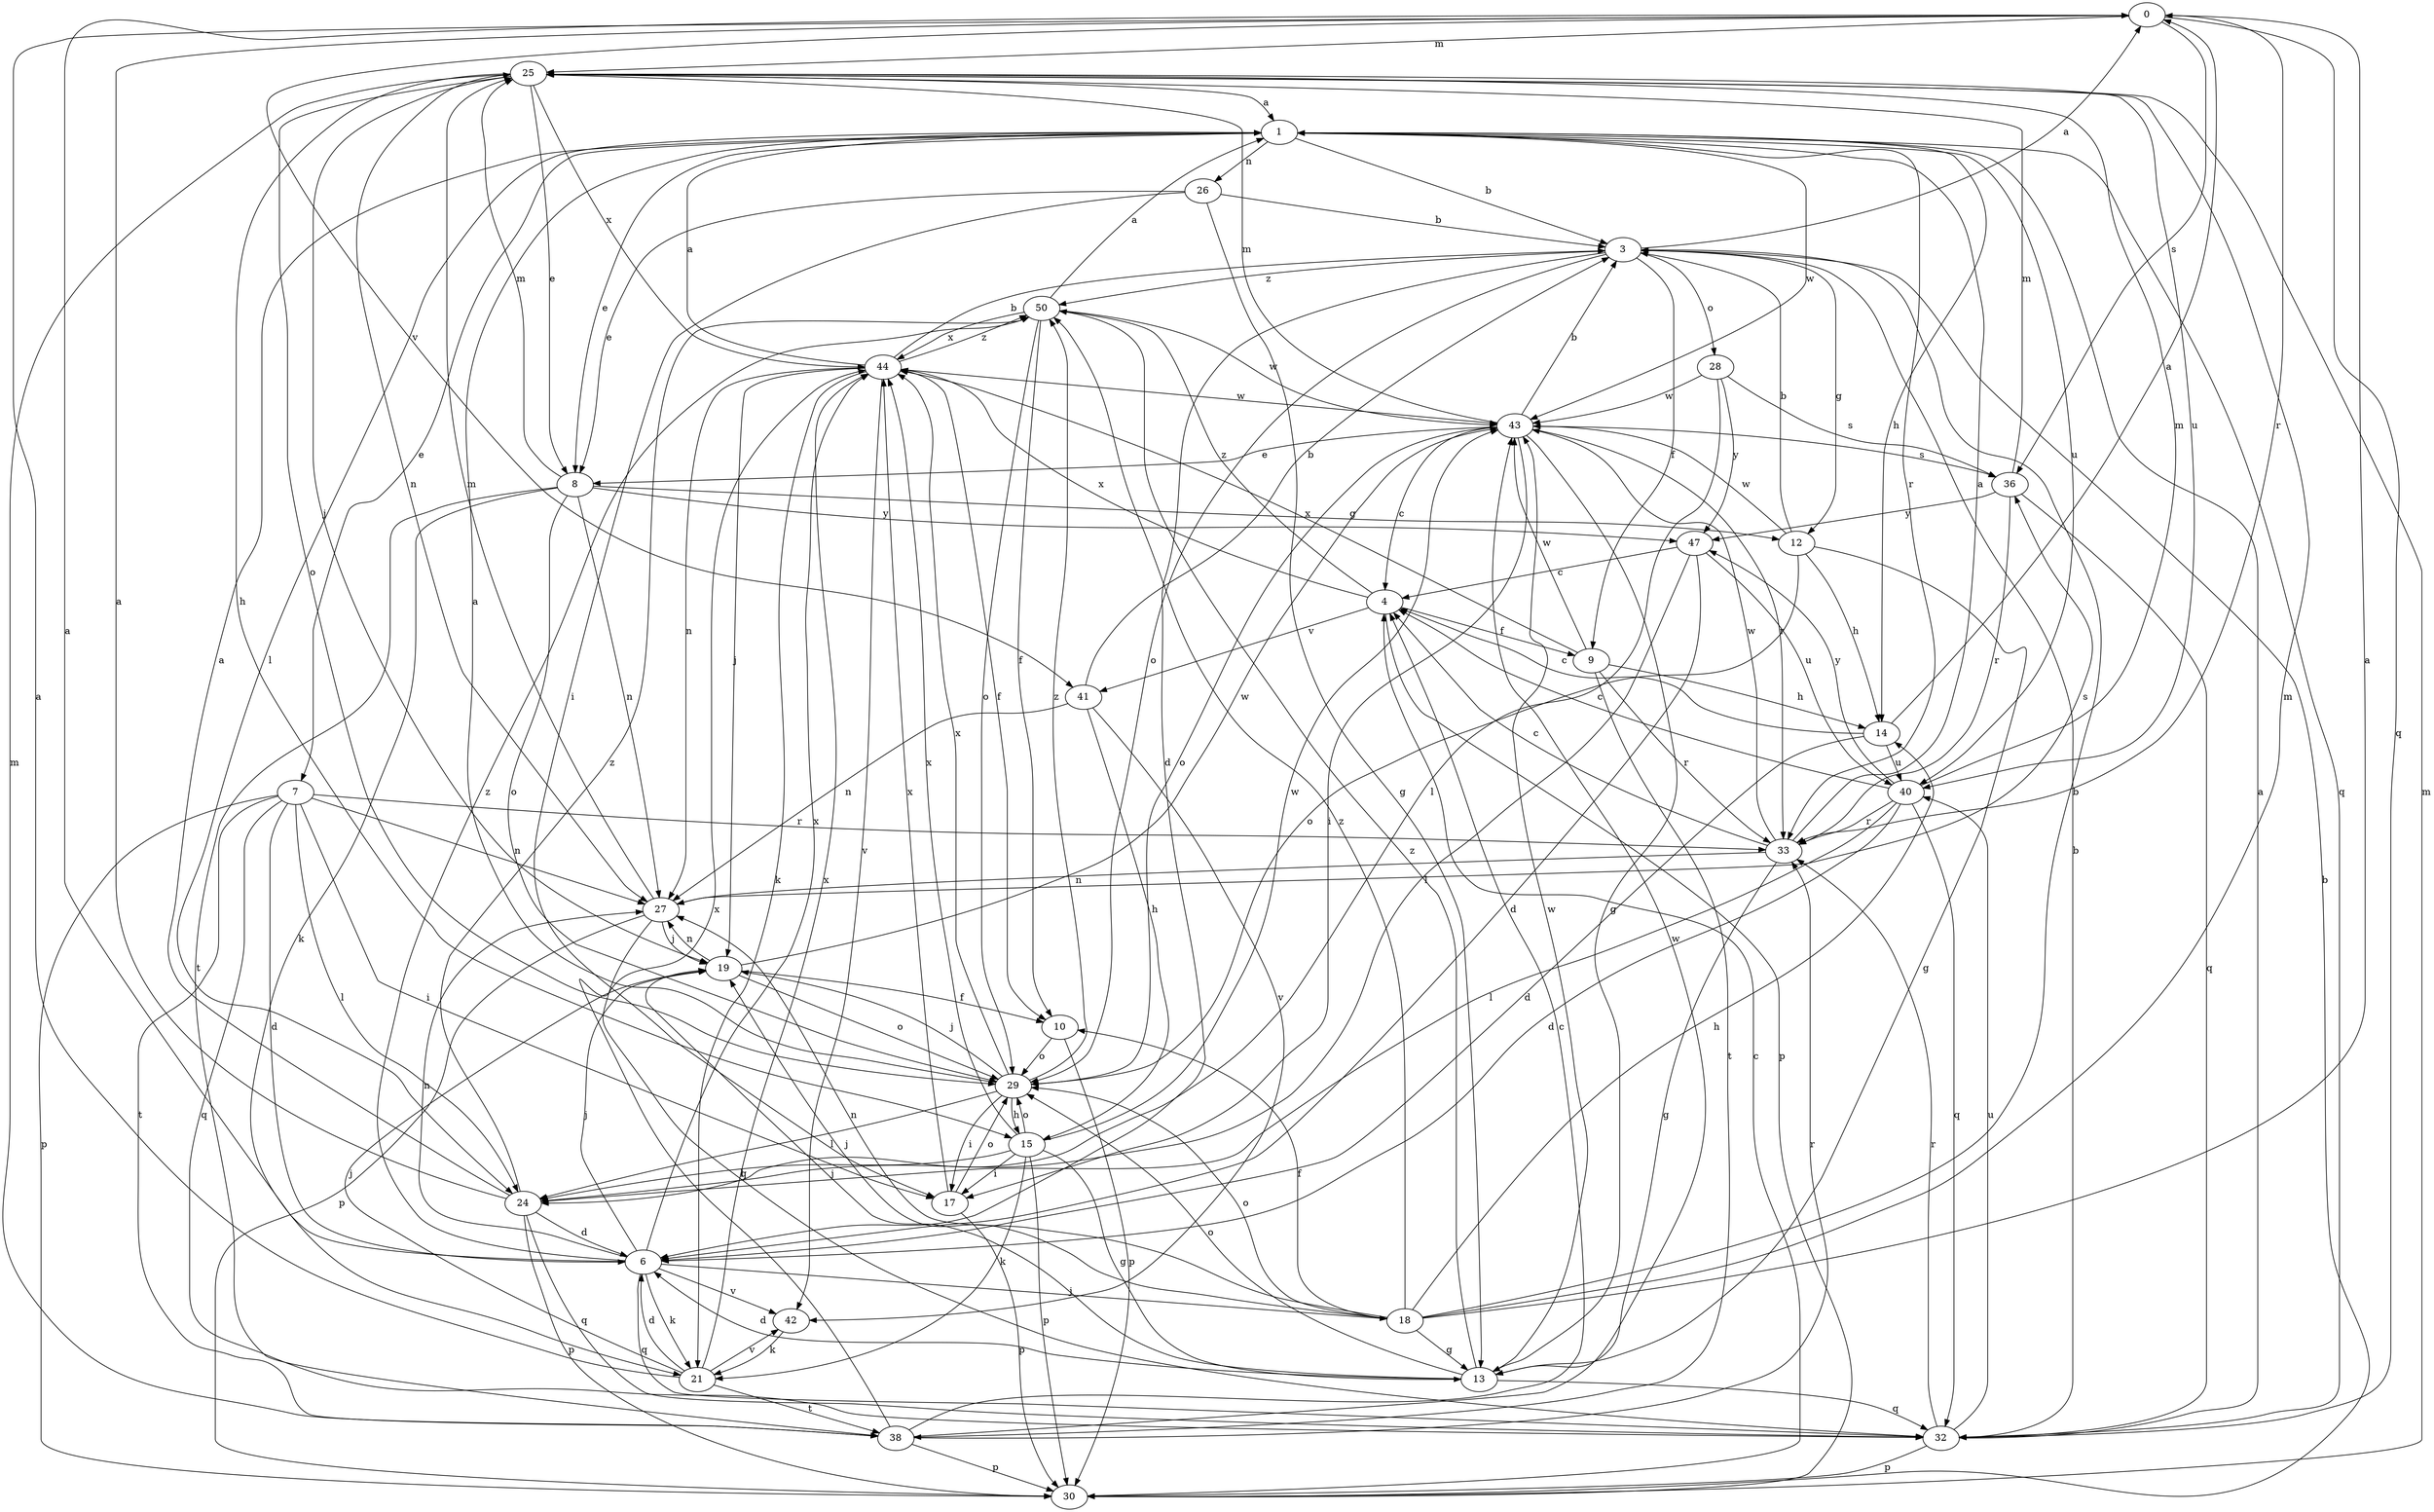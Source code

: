 strict digraph  {
0;
1;
3;
4;
6;
7;
8;
9;
10;
12;
13;
14;
15;
17;
18;
19;
21;
24;
25;
26;
27;
28;
29;
30;
32;
33;
36;
38;
40;
41;
42;
43;
44;
47;
50;
0 -> 25  [label=m];
0 -> 32  [label=q];
0 -> 33  [label=r];
0 -> 36  [label=s];
0 -> 41  [label=v];
1 -> 3  [label=b];
1 -> 7  [label=e];
1 -> 8  [label=e];
1 -> 14  [label=h];
1 -> 24  [label=l];
1 -> 26  [label=n];
1 -> 32  [label=q];
1 -> 33  [label=r];
1 -> 40  [label=u];
1 -> 43  [label=w];
3 -> 0  [label=a];
3 -> 6  [label=d];
3 -> 9  [label=f];
3 -> 12  [label=g];
3 -> 28  [label=o];
3 -> 29  [label=o];
3 -> 50  [label=z];
4 -> 9  [label=f];
4 -> 30  [label=p];
4 -> 41  [label=v];
4 -> 44  [label=x];
4 -> 50  [label=z];
6 -> 0  [label=a];
6 -> 18  [label=j];
6 -> 19  [label=j];
6 -> 21  [label=k];
6 -> 27  [label=n];
6 -> 32  [label=q];
6 -> 42  [label=v];
6 -> 44  [label=x];
6 -> 50  [label=z];
7 -> 6  [label=d];
7 -> 17  [label=i];
7 -> 24  [label=l];
7 -> 27  [label=n];
7 -> 30  [label=p];
7 -> 32  [label=q];
7 -> 33  [label=r];
7 -> 38  [label=t];
8 -> 12  [label=g];
8 -> 21  [label=k];
8 -> 25  [label=m];
8 -> 27  [label=n];
8 -> 29  [label=o];
8 -> 38  [label=t];
8 -> 47  [label=y];
9 -> 14  [label=h];
9 -> 33  [label=r];
9 -> 38  [label=t];
9 -> 43  [label=w];
9 -> 44  [label=x];
10 -> 29  [label=o];
10 -> 30  [label=p];
12 -> 3  [label=b];
12 -> 13  [label=g];
12 -> 14  [label=h];
12 -> 29  [label=o];
12 -> 43  [label=w];
13 -> 6  [label=d];
13 -> 19  [label=j];
13 -> 29  [label=o];
13 -> 32  [label=q];
13 -> 43  [label=w];
13 -> 50  [label=z];
14 -> 0  [label=a];
14 -> 4  [label=c];
14 -> 6  [label=d];
14 -> 40  [label=u];
15 -> 13  [label=g];
15 -> 17  [label=i];
15 -> 21  [label=k];
15 -> 24  [label=l];
15 -> 29  [label=o];
15 -> 30  [label=p];
15 -> 43  [label=w];
15 -> 44  [label=x];
17 -> 29  [label=o];
17 -> 30  [label=p];
17 -> 44  [label=x];
18 -> 0  [label=a];
18 -> 3  [label=b];
18 -> 10  [label=f];
18 -> 13  [label=g];
18 -> 14  [label=h];
18 -> 19  [label=j];
18 -> 25  [label=m];
18 -> 27  [label=n];
18 -> 29  [label=o];
18 -> 50  [label=z];
19 -> 10  [label=f];
19 -> 27  [label=n];
19 -> 29  [label=o];
19 -> 43  [label=w];
21 -> 0  [label=a];
21 -> 6  [label=d];
21 -> 19  [label=j];
21 -> 38  [label=t];
21 -> 42  [label=v];
21 -> 44  [label=x];
24 -> 0  [label=a];
24 -> 1  [label=a];
24 -> 6  [label=d];
24 -> 30  [label=p];
24 -> 32  [label=q];
24 -> 50  [label=z];
25 -> 1  [label=a];
25 -> 8  [label=e];
25 -> 15  [label=h];
25 -> 19  [label=j];
25 -> 27  [label=n];
25 -> 29  [label=o];
25 -> 40  [label=u];
25 -> 44  [label=x];
26 -> 3  [label=b];
26 -> 8  [label=e];
26 -> 13  [label=g];
26 -> 17  [label=i];
27 -> 19  [label=j];
27 -> 25  [label=m];
27 -> 30  [label=p];
27 -> 32  [label=q];
27 -> 36  [label=s];
28 -> 24  [label=l];
28 -> 36  [label=s];
28 -> 43  [label=w];
28 -> 47  [label=y];
29 -> 1  [label=a];
29 -> 15  [label=h];
29 -> 17  [label=i];
29 -> 19  [label=j];
29 -> 24  [label=l];
29 -> 44  [label=x];
29 -> 50  [label=z];
30 -> 3  [label=b];
30 -> 4  [label=c];
30 -> 25  [label=m];
32 -> 1  [label=a];
32 -> 3  [label=b];
32 -> 30  [label=p];
32 -> 33  [label=r];
32 -> 40  [label=u];
33 -> 1  [label=a];
33 -> 4  [label=c];
33 -> 13  [label=g];
33 -> 27  [label=n];
33 -> 43  [label=w];
36 -> 25  [label=m];
36 -> 32  [label=q];
36 -> 33  [label=r];
36 -> 47  [label=y];
38 -> 4  [label=c];
38 -> 25  [label=m];
38 -> 30  [label=p];
38 -> 33  [label=r];
38 -> 43  [label=w];
38 -> 44  [label=x];
40 -> 4  [label=c];
40 -> 6  [label=d];
40 -> 24  [label=l];
40 -> 25  [label=m];
40 -> 32  [label=q];
40 -> 33  [label=r];
40 -> 47  [label=y];
41 -> 3  [label=b];
41 -> 15  [label=h];
41 -> 27  [label=n];
41 -> 42  [label=v];
42 -> 21  [label=k];
43 -> 3  [label=b];
43 -> 4  [label=c];
43 -> 8  [label=e];
43 -> 13  [label=g];
43 -> 17  [label=i];
43 -> 25  [label=m];
43 -> 29  [label=o];
43 -> 33  [label=r];
43 -> 36  [label=s];
44 -> 1  [label=a];
44 -> 3  [label=b];
44 -> 10  [label=f];
44 -> 19  [label=j];
44 -> 21  [label=k];
44 -> 27  [label=n];
44 -> 42  [label=v];
44 -> 43  [label=w];
44 -> 50  [label=z];
47 -> 4  [label=c];
47 -> 6  [label=d];
47 -> 24  [label=l];
47 -> 40  [label=u];
50 -> 1  [label=a];
50 -> 10  [label=f];
50 -> 29  [label=o];
50 -> 43  [label=w];
50 -> 44  [label=x];
}
